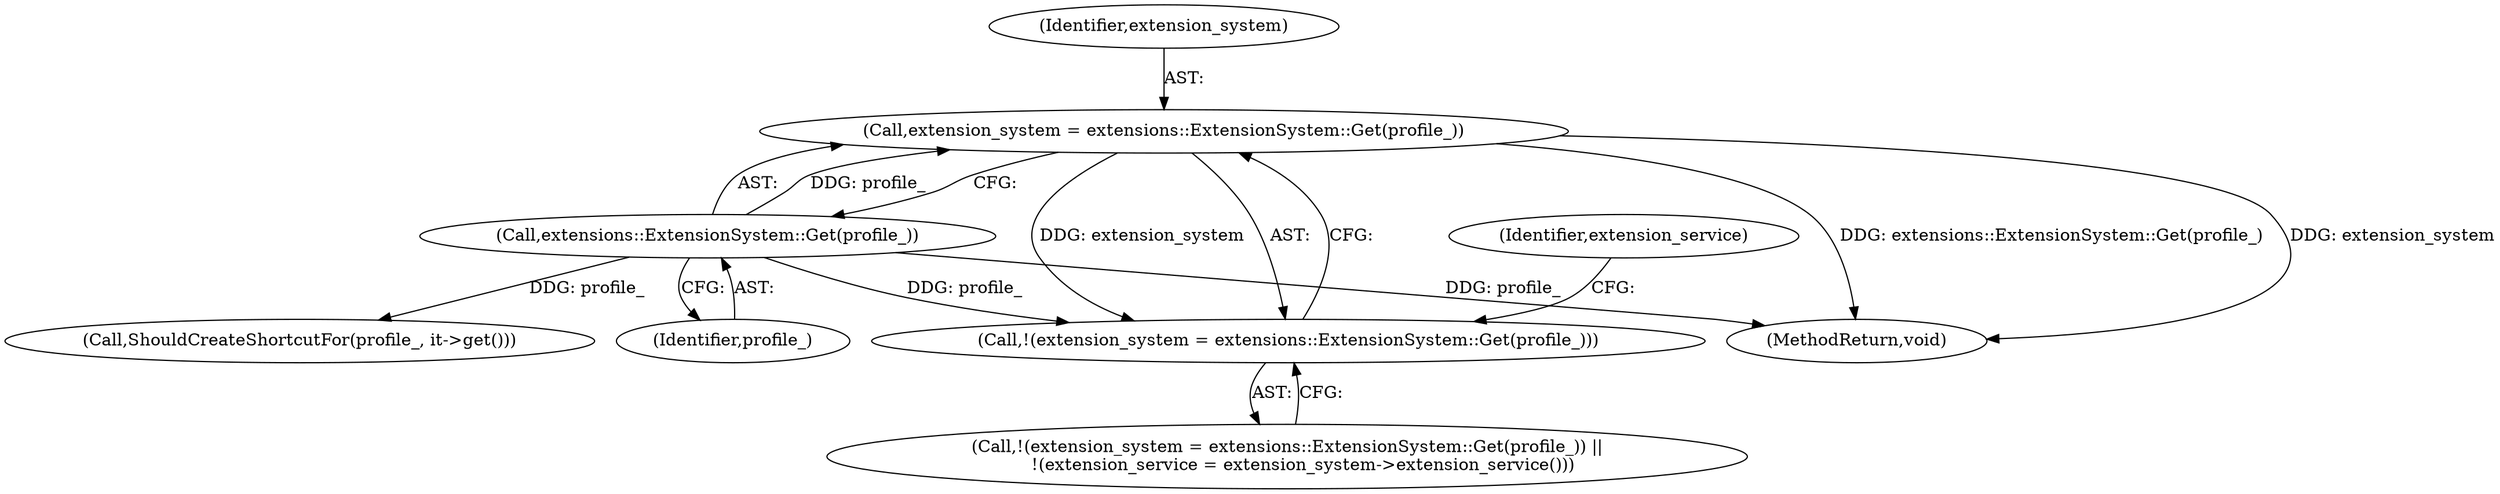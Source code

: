 digraph "0_Chrome_438b99bc730bc665eedfc62c4eb864c981e5c65f_0@API" {
"1000129" [label="(Call,extension_system = extensions::ExtensionSystem::Get(profile_))"];
"1000131" [label="(Call,extensions::ExtensionSystem::Get(profile_))"];
"1000128" [label="(Call,!(extension_system = extensions::ExtensionSystem::Get(profile_)))"];
"1000129" [label="(Call,extension_system = extensions::ExtensionSystem::Get(profile_))"];
"1000128" [label="(Call,!(extension_system = extensions::ExtensionSystem::Get(profile_)))"];
"1000135" [label="(Identifier,extension_service)"];
"1000130" [label="(Identifier,extension_system)"];
"1000131" [label="(Call,extensions::ExtensionSystem::Get(profile_))"];
"1000160" [label="(MethodReturn,void)"];
"1000154" [label="(Call,ShouldCreateShortcutFor(profile_, it->get()))"];
"1000132" [label="(Identifier,profile_)"];
"1000127" [label="(Call,!(extension_system = extensions::ExtensionSystem::Get(profile_)) ||\n      !(extension_service = extension_system->extension_service()))"];
"1000129" -> "1000128"  [label="AST: "];
"1000129" -> "1000131"  [label="CFG: "];
"1000130" -> "1000129"  [label="AST: "];
"1000131" -> "1000129"  [label="AST: "];
"1000128" -> "1000129"  [label="CFG: "];
"1000129" -> "1000160"  [label="DDG: extension_system"];
"1000129" -> "1000160"  [label="DDG: extensions::ExtensionSystem::Get(profile_)"];
"1000129" -> "1000128"  [label="DDG: extension_system"];
"1000131" -> "1000129"  [label="DDG: profile_"];
"1000131" -> "1000132"  [label="CFG: "];
"1000132" -> "1000131"  [label="AST: "];
"1000131" -> "1000160"  [label="DDG: profile_"];
"1000131" -> "1000128"  [label="DDG: profile_"];
"1000131" -> "1000154"  [label="DDG: profile_"];
"1000128" -> "1000127"  [label="AST: "];
"1000135" -> "1000128"  [label="CFG: "];
"1000127" -> "1000128"  [label="CFG: "];
}
